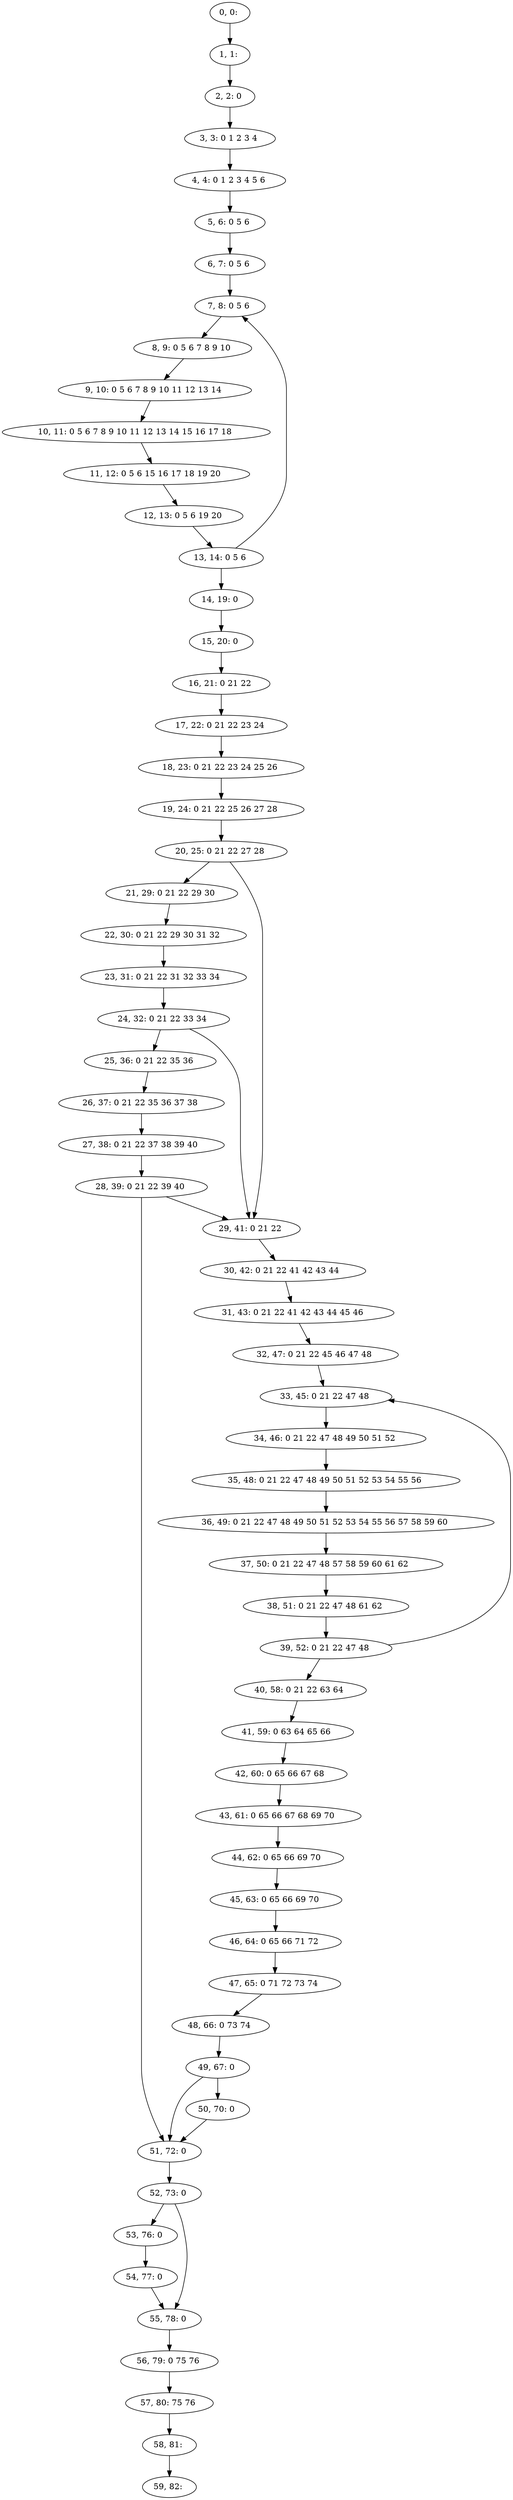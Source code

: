 digraph G {
0[label="0, 0: "];
1[label="1, 1: "];
2[label="2, 2: 0 "];
3[label="3, 3: 0 1 2 3 4 "];
4[label="4, 4: 0 1 2 3 4 5 6 "];
5[label="5, 6: 0 5 6 "];
6[label="6, 7: 0 5 6 "];
7[label="7, 8: 0 5 6 "];
8[label="8, 9: 0 5 6 7 8 9 10 "];
9[label="9, 10: 0 5 6 7 8 9 10 11 12 13 14 "];
10[label="10, 11: 0 5 6 7 8 9 10 11 12 13 14 15 16 17 18 "];
11[label="11, 12: 0 5 6 15 16 17 18 19 20 "];
12[label="12, 13: 0 5 6 19 20 "];
13[label="13, 14: 0 5 6 "];
14[label="14, 19: 0 "];
15[label="15, 20: 0 "];
16[label="16, 21: 0 21 22 "];
17[label="17, 22: 0 21 22 23 24 "];
18[label="18, 23: 0 21 22 23 24 25 26 "];
19[label="19, 24: 0 21 22 25 26 27 28 "];
20[label="20, 25: 0 21 22 27 28 "];
21[label="21, 29: 0 21 22 29 30 "];
22[label="22, 30: 0 21 22 29 30 31 32 "];
23[label="23, 31: 0 21 22 31 32 33 34 "];
24[label="24, 32: 0 21 22 33 34 "];
25[label="25, 36: 0 21 22 35 36 "];
26[label="26, 37: 0 21 22 35 36 37 38 "];
27[label="27, 38: 0 21 22 37 38 39 40 "];
28[label="28, 39: 0 21 22 39 40 "];
29[label="29, 41: 0 21 22 "];
30[label="30, 42: 0 21 22 41 42 43 44 "];
31[label="31, 43: 0 21 22 41 42 43 44 45 46 "];
32[label="32, 47: 0 21 22 45 46 47 48 "];
33[label="33, 45: 0 21 22 47 48 "];
34[label="34, 46: 0 21 22 47 48 49 50 51 52 "];
35[label="35, 48: 0 21 22 47 48 49 50 51 52 53 54 55 56 "];
36[label="36, 49: 0 21 22 47 48 49 50 51 52 53 54 55 56 57 58 59 60 "];
37[label="37, 50: 0 21 22 47 48 57 58 59 60 61 62 "];
38[label="38, 51: 0 21 22 47 48 61 62 "];
39[label="39, 52: 0 21 22 47 48 "];
40[label="40, 58: 0 21 22 63 64 "];
41[label="41, 59: 0 63 64 65 66 "];
42[label="42, 60: 0 65 66 67 68 "];
43[label="43, 61: 0 65 66 67 68 69 70 "];
44[label="44, 62: 0 65 66 69 70 "];
45[label="45, 63: 0 65 66 69 70 "];
46[label="46, 64: 0 65 66 71 72 "];
47[label="47, 65: 0 71 72 73 74 "];
48[label="48, 66: 0 73 74 "];
49[label="49, 67: 0 "];
50[label="50, 70: 0 "];
51[label="51, 72: 0 "];
52[label="52, 73: 0 "];
53[label="53, 76: 0 "];
54[label="54, 77: 0 "];
55[label="55, 78: 0 "];
56[label="56, 79: 0 75 76 "];
57[label="57, 80: 75 76 "];
58[label="58, 81: "];
59[label="59, 82: "];
0->1 ;
1->2 ;
2->3 ;
3->4 ;
4->5 ;
5->6 ;
6->7 ;
7->8 ;
8->9 ;
9->10 ;
10->11 ;
11->12 ;
12->13 ;
13->14 ;
13->7 ;
14->15 ;
15->16 ;
16->17 ;
17->18 ;
18->19 ;
19->20 ;
20->21 ;
20->29 ;
21->22 ;
22->23 ;
23->24 ;
24->25 ;
24->29 ;
25->26 ;
26->27 ;
27->28 ;
28->29 ;
28->51 ;
29->30 ;
30->31 ;
31->32 ;
32->33 ;
33->34 ;
34->35 ;
35->36 ;
36->37 ;
37->38 ;
38->39 ;
39->40 ;
39->33 ;
40->41 ;
41->42 ;
42->43 ;
43->44 ;
44->45 ;
45->46 ;
46->47 ;
47->48 ;
48->49 ;
49->50 ;
49->51 ;
50->51 ;
51->52 ;
52->53 ;
52->55 ;
53->54 ;
54->55 ;
55->56 ;
56->57 ;
57->58 ;
58->59 ;
}
